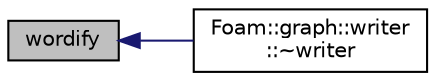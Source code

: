digraph "wordify"
{
  bgcolor="transparent";
  edge [fontname="Helvetica",fontsize="10",labelfontname="Helvetica",labelfontsize="10"];
  node [fontname="Helvetica",fontsize="10",shape=record];
  rankdir="LR";
  Node1 [label="wordify",height=0.2,width=0.4,color="black", fillcolor="grey75", style="filled", fontcolor="black"];
  Node1 -> Node2 [dir="back",color="midnightblue",fontsize="10",style="solid",fontname="Helvetica"];
  Node2 [label="Foam::graph::writer\l::~writer",height=0.2,width=0.4,color="black",URL="$a02878.html#a9d6923f77d39f29d6cb3b20078a8fd84",tooltip="Destructor. "];
}
